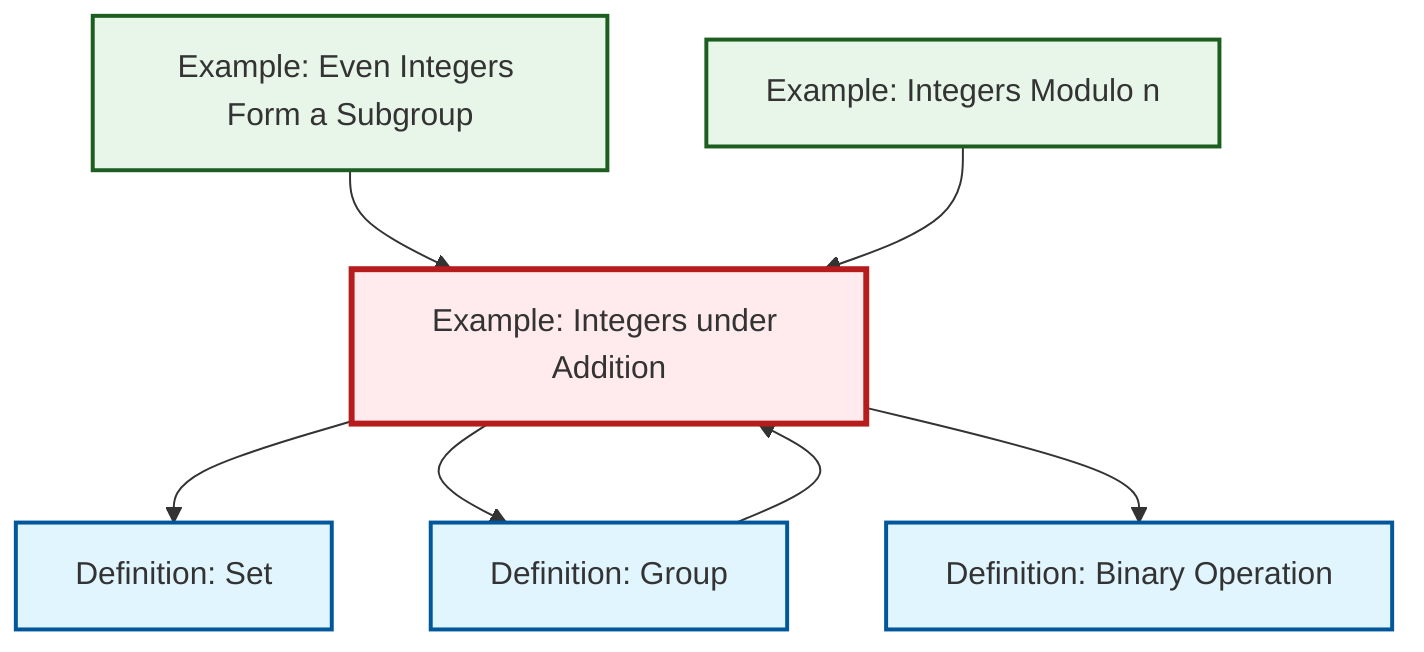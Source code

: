 graph TD
    classDef definition fill:#e1f5fe,stroke:#01579b,stroke-width:2px
    classDef theorem fill:#f3e5f5,stroke:#4a148c,stroke-width:2px
    classDef axiom fill:#fff3e0,stroke:#e65100,stroke-width:2px
    classDef example fill:#e8f5e9,stroke:#1b5e20,stroke-width:2px
    classDef current fill:#ffebee,stroke:#b71c1c,stroke-width:3px
    ex-even-integers-subgroup["Example: Even Integers Form a Subgroup"]:::example
    def-group["Definition: Group"]:::definition
    ex-quotient-integers-mod-n["Example: Integers Modulo n"]:::example
    def-binary-operation["Definition: Binary Operation"]:::definition
    ex-integers-addition["Example: Integers under Addition"]:::example
    def-set["Definition: Set"]:::definition
    ex-integers-addition --> def-set
    def-group --> ex-integers-addition
    ex-integers-addition --> def-group
    ex-even-integers-subgroup --> ex-integers-addition
    ex-integers-addition --> def-binary-operation
    ex-quotient-integers-mod-n --> ex-integers-addition
    class ex-integers-addition current